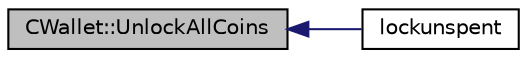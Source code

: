 digraph "CWallet::UnlockAllCoins"
{
  edge [fontname="Helvetica",fontsize="10",labelfontname="Helvetica",labelfontsize="10"];
  node [fontname="Helvetica",fontsize="10",shape=record];
  rankdir="LR";
  Node1383 [label="CWallet::UnlockAllCoins",height=0.2,width=0.4,color="black", fillcolor="grey75", style="filled", fontcolor="black"];
  Node1383 -> Node1384 [dir="back",color="midnightblue",fontsize="10",style="solid",fontname="Helvetica"];
  Node1384 [label="lockunspent",height=0.2,width=0.4,color="black", fillcolor="white", style="filled",URL="$rpcwallet_8cpp.html#a039075982abdf78052b40886b5b3e2cf"];
}
